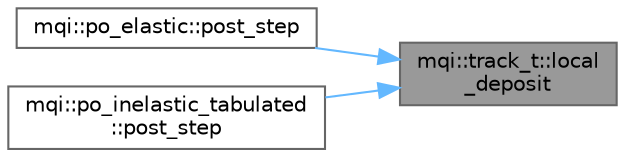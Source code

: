 digraph "mqi::track_t::local_deposit"
{
 // LATEX_PDF_SIZE
  bgcolor="transparent";
  edge [fontname=Helvetica,fontsize=10,labelfontname=Helvetica,labelfontsize=10];
  node [fontname=Helvetica,fontsize=10,shape=box,height=0.2,width=0.4];
  rankdir="RL";
  Node1 [id="Node000001",label="mqi::track_t::local\l_deposit",height=0.2,width=0.4,color="gray40", fillcolor="grey60", style="filled", fontcolor="black",tooltip="Adds to the locally deposited energy in this step."];
  Node1 -> Node2 [id="edge1_Node000001_Node000002",dir="back",color="steelblue1",style="solid",tooltip=" "];
  Node2 [id="Node000002",label="mqi::po_elastic::post_step",height=0.2,width=0.4,color="grey40", fillcolor="white", style="filled",URL="$classmqi_1_1po__elastic.html#af9e3974c25f180218772d111779286e7",tooltip="Simulates the p-O elastic scattering event."];
  Node1 -> Node3 [id="edge2_Node000001_Node000003",dir="back",color="steelblue1",style="solid",tooltip=" "];
  Node3 [id="Node000003",label="mqi::po_inelastic_tabulated\l::post_step",height=0.2,width=0.4,color="grey40", fillcolor="white", style="filled",URL="$classmqi_1_1po__inelastic__tabulated.html#a20236918908283b478057784ea4a3cfa",tooltip="Simulates the interaction after a transport step."];
}
